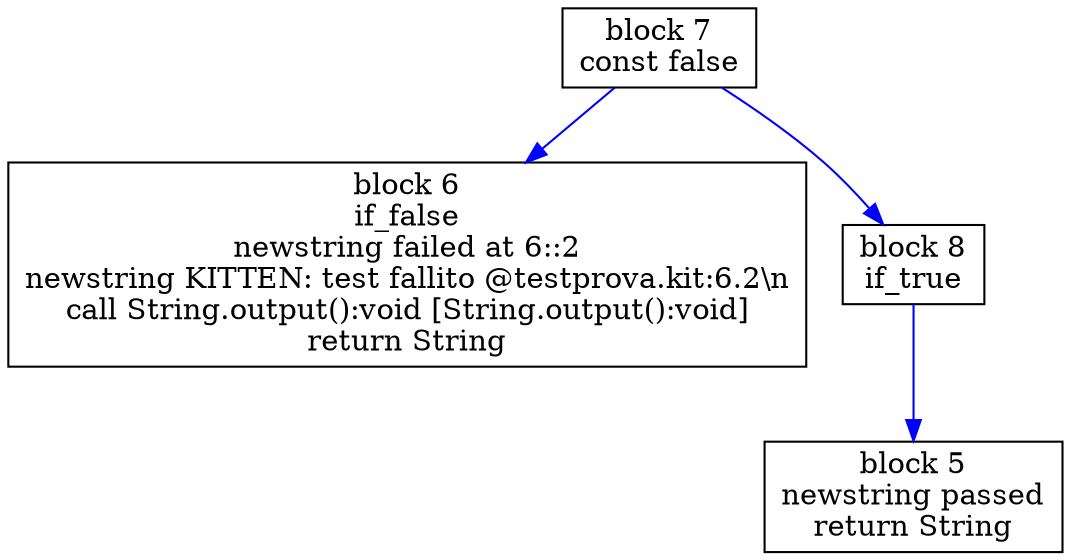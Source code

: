 digraph "testprova.prova1():void" {
size = "11,7.5";
codeblock_7 [ shape = box, label = "block 7\nconst false"];
codeblock_6 [ shape = box, label = "block 6\nif_false\nnewstring failed at 6::2\nnewstring KITTEN: test fallito @testprova.kit:6.2\\n\ncall String.output():void [String.output():void]\nreturn String"];
codeblock_7->codeblock_6 [color = blue label = "" fontsize = 8]
codeblock_8 [ shape = box, label = "block 8\nif_true"];
codeblock_5 [ shape = box, label = "block 5\nnewstring passed\nreturn String"];
codeblock_8->codeblock_5 [color = blue label = "" fontsize = 8]
codeblock_7->codeblock_8 [color = blue label = "" fontsize = 8]
}